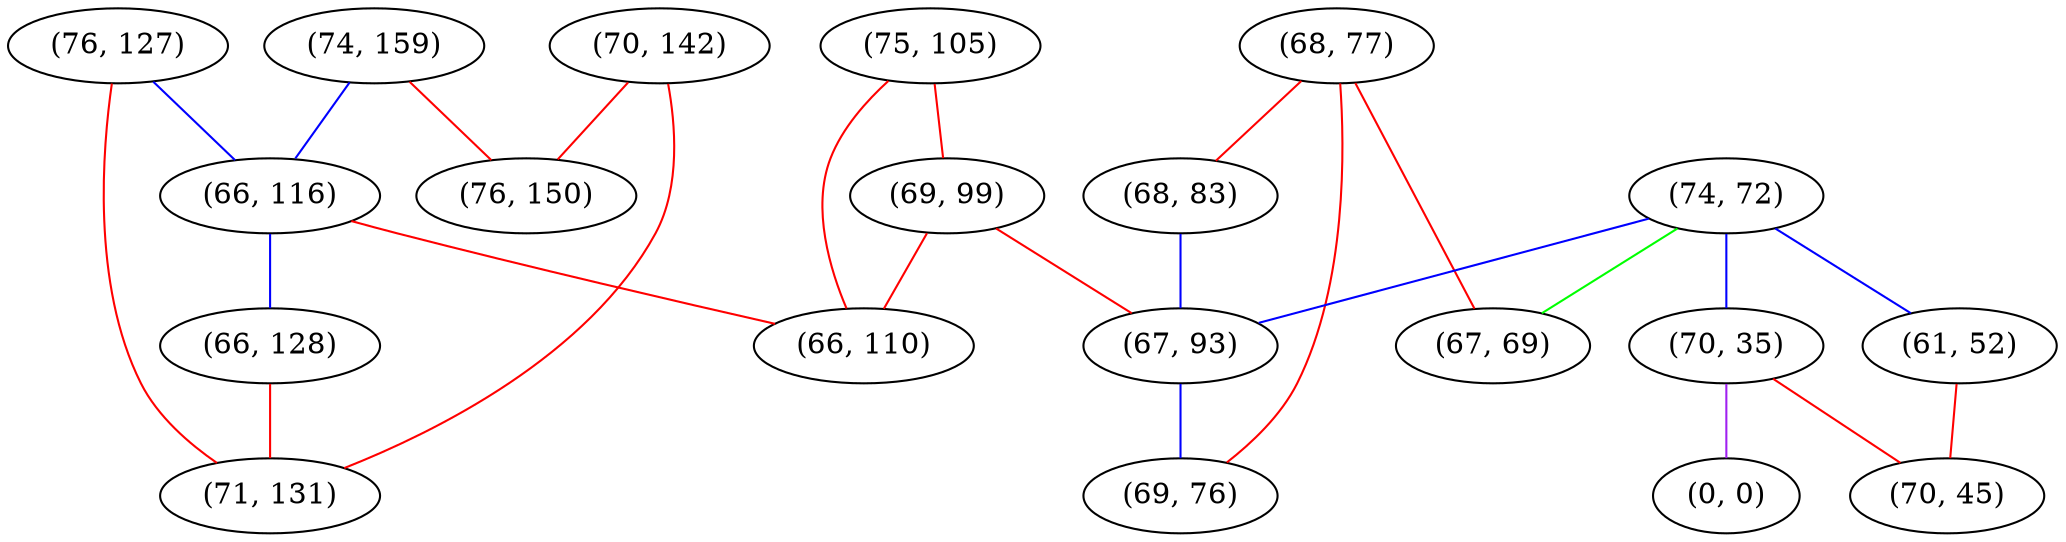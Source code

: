 graph "" {
"(74, 159)";
"(68, 77)";
"(76, 127)";
"(68, 83)";
"(74, 72)";
"(61, 52)";
"(75, 105)";
"(66, 116)";
"(70, 142)";
"(70, 35)";
"(66, 128)";
"(69, 99)";
"(0, 0)";
"(70, 45)";
"(67, 93)";
"(66, 110)";
"(76, 150)";
"(69, 76)";
"(71, 131)";
"(67, 69)";
"(74, 159)" -- "(76, 150)"  [color=red, key=0, weight=1];
"(74, 159)" -- "(66, 116)"  [color=blue, key=0, weight=3];
"(68, 77)" -- "(69, 76)"  [color=red, key=0, weight=1];
"(68, 77)" -- "(68, 83)"  [color=red, key=0, weight=1];
"(68, 77)" -- "(67, 69)"  [color=red, key=0, weight=1];
"(76, 127)" -- "(71, 131)"  [color=red, key=0, weight=1];
"(76, 127)" -- "(66, 116)"  [color=blue, key=0, weight=3];
"(68, 83)" -- "(67, 93)"  [color=blue, key=0, weight=3];
"(74, 72)" -- "(70, 35)"  [color=blue, key=0, weight=3];
"(74, 72)" -- "(61, 52)"  [color=blue, key=0, weight=3];
"(74, 72)" -- "(67, 93)"  [color=blue, key=0, weight=3];
"(74, 72)" -- "(67, 69)"  [color=green, key=0, weight=2];
"(61, 52)" -- "(70, 45)"  [color=red, key=0, weight=1];
"(75, 105)" -- "(66, 110)"  [color=red, key=0, weight=1];
"(75, 105)" -- "(69, 99)"  [color=red, key=0, weight=1];
"(66, 116)" -- "(66, 128)"  [color=blue, key=0, weight=3];
"(66, 116)" -- "(66, 110)"  [color=red, key=0, weight=1];
"(70, 142)" -- "(71, 131)"  [color=red, key=0, weight=1];
"(70, 142)" -- "(76, 150)"  [color=red, key=0, weight=1];
"(70, 35)" -- "(0, 0)"  [color=purple, key=0, weight=4];
"(70, 35)" -- "(70, 45)"  [color=red, key=0, weight=1];
"(66, 128)" -- "(71, 131)"  [color=red, key=0, weight=1];
"(69, 99)" -- "(66, 110)"  [color=red, key=0, weight=1];
"(69, 99)" -- "(67, 93)"  [color=red, key=0, weight=1];
"(67, 93)" -- "(69, 76)"  [color=blue, key=0, weight=3];
}
